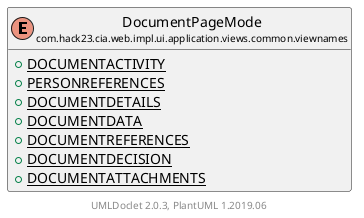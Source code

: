 @startuml
    set namespaceSeparator none
    hide empty fields
    hide empty methods

    enum "<size:14>DocumentPageMode\n<size:10>com.hack23.cia.web.impl.ui.application.views.common.viewnames" as com.hack23.cia.web.impl.ui.application.views.common.viewnames.DocumentPageMode [[DocumentPageMode.html]] {
        {static} +DOCUMENTACTIVITY
        {static} +PERSONREFERENCES
        {static} +DOCUMENTDETAILS
        {static} +DOCUMENTDATA
        {static} +DOCUMENTREFERENCES
        {static} +DOCUMENTDECISION
        {static} +DOCUMENTATTACHMENTS
    }

    center footer UMLDoclet 2.0.3, PlantUML 1.2019.06
@enduml
